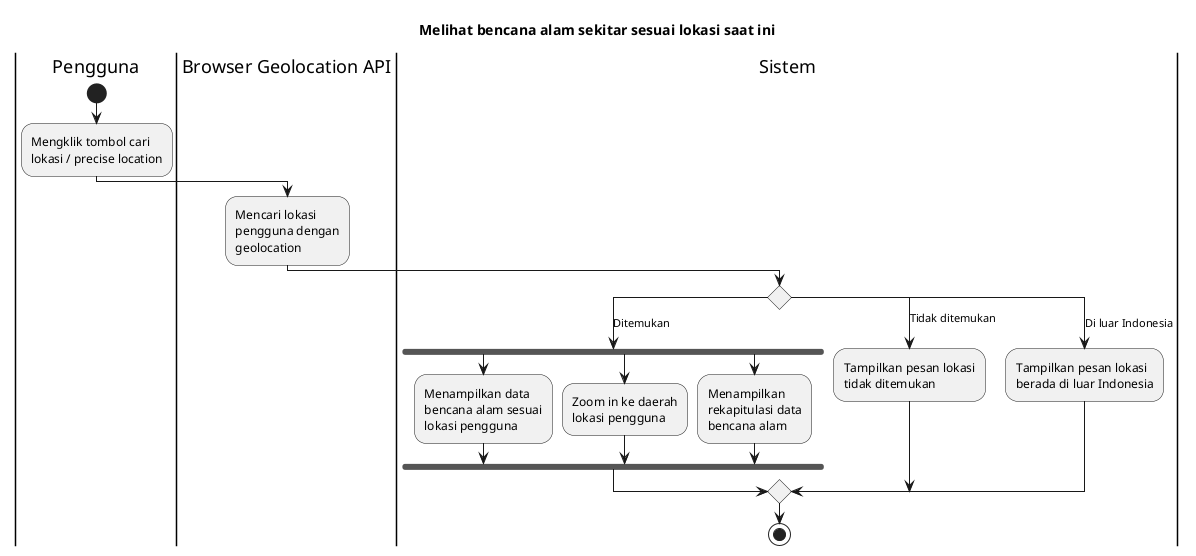 @startuml UC-MAP-001 - Melihat bencana alam sekitar sesuai lokasi saat ini
skinparam wrapWidth 140

title Melihat bencana alam sekitar sesuai lokasi saat ini

|Pengguna|
start
:Mengklik tombol cari lokasi / precise location;

|Browser Geolocation API|
:Mencari lokasi pengguna dengan geolocation;

|Sistem|
switch ()
case (Ditemukan)
  fork
    :Menampilkan data bencana alam sesuai lokasi pengguna;
  fork again
    :Zoom in ke daerah lokasi pengguna;
  fork again
    :Menampilkan rekapitulasi data bencana alam;
  endfork
case (Tidak ditemukan)
  :Tampilkan pesan lokasi tidak ditemukan;
case (Di luar Indonesia)
  :Tampilkan pesan lokasi berada di luar Indonesia;
endswitch

stop

@enduml